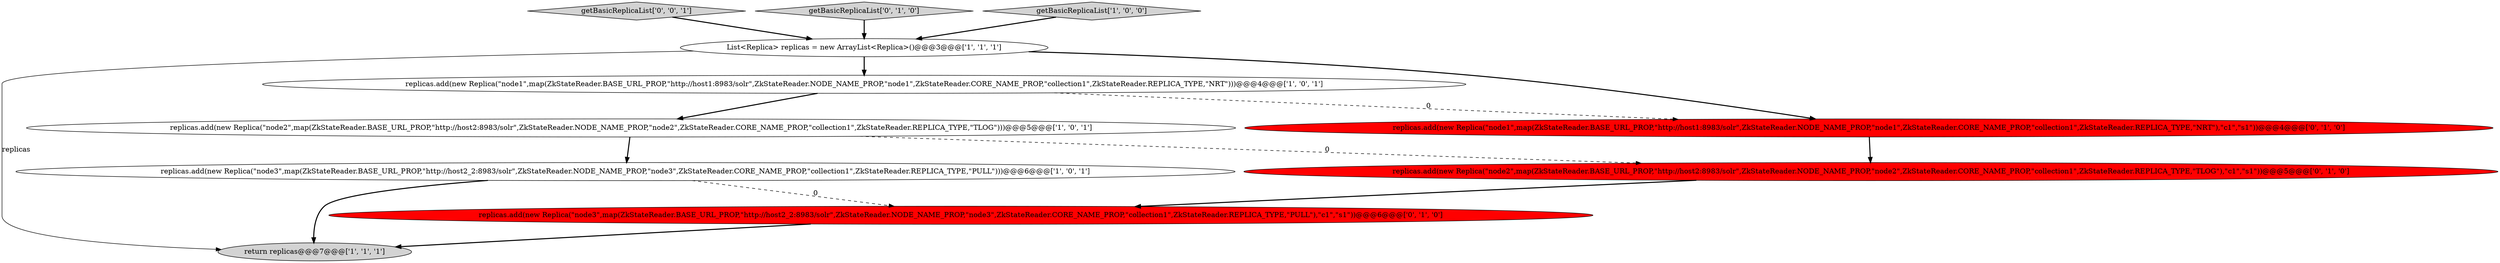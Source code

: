 digraph {
8 [style = filled, label = "replicas.add(new Replica(\"node3\",map(ZkStateReader.BASE_URL_PROP,\"http://host2_2:8983/solr\",ZkStateReader.NODE_NAME_PROP,\"node3\",ZkStateReader.CORE_NAME_PROP,\"collection1\",ZkStateReader.REPLICA_TYPE,\"PULL\"),\"c1\",\"s1\"))@@@6@@@['0', '1', '0']", fillcolor = red, shape = ellipse image = "AAA1AAABBB2BBB"];
1 [style = filled, label = "List<Replica> replicas = new ArrayList<Replica>()@@@3@@@['1', '1', '1']", fillcolor = white, shape = ellipse image = "AAA0AAABBB1BBB"];
5 [style = filled, label = "replicas.add(new Replica(\"node2\",map(ZkStateReader.BASE_URL_PROP,\"http://host2:8983/solr\",ZkStateReader.NODE_NAME_PROP,\"node2\",ZkStateReader.CORE_NAME_PROP,\"collection1\",ZkStateReader.REPLICA_TYPE,\"TLOG\")))@@@5@@@['1', '0', '1']", fillcolor = white, shape = ellipse image = "AAA0AAABBB1BBB"];
4 [style = filled, label = "return replicas@@@7@@@['1', '1', '1']", fillcolor = lightgray, shape = ellipse image = "AAA0AAABBB1BBB"];
2 [style = filled, label = "replicas.add(new Replica(\"node1\",map(ZkStateReader.BASE_URL_PROP,\"http://host1:8983/solr\",ZkStateReader.NODE_NAME_PROP,\"node1\",ZkStateReader.CORE_NAME_PROP,\"collection1\",ZkStateReader.REPLICA_TYPE,\"NRT\")))@@@4@@@['1', '0', '1']", fillcolor = white, shape = ellipse image = "AAA0AAABBB1BBB"];
3 [style = filled, label = "replicas.add(new Replica(\"node3\",map(ZkStateReader.BASE_URL_PROP,\"http://host2_2:8983/solr\",ZkStateReader.NODE_NAME_PROP,\"node3\",ZkStateReader.CORE_NAME_PROP,\"collection1\",ZkStateReader.REPLICA_TYPE,\"PULL\")))@@@6@@@['1', '0', '1']", fillcolor = white, shape = ellipse image = "AAA0AAABBB1BBB"];
7 [style = filled, label = "replicas.add(new Replica(\"node1\",map(ZkStateReader.BASE_URL_PROP,\"http://host1:8983/solr\",ZkStateReader.NODE_NAME_PROP,\"node1\",ZkStateReader.CORE_NAME_PROP,\"collection1\",ZkStateReader.REPLICA_TYPE,\"NRT\"),\"c1\",\"s1\"))@@@4@@@['0', '1', '0']", fillcolor = red, shape = ellipse image = "AAA1AAABBB2BBB"];
10 [style = filled, label = "getBasicReplicaList['0', '0', '1']", fillcolor = lightgray, shape = diamond image = "AAA0AAABBB3BBB"];
6 [style = filled, label = "getBasicReplicaList['0', '1', '0']", fillcolor = lightgray, shape = diamond image = "AAA0AAABBB2BBB"];
0 [style = filled, label = "getBasicReplicaList['1', '0', '0']", fillcolor = lightgray, shape = diamond image = "AAA0AAABBB1BBB"];
9 [style = filled, label = "replicas.add(new Replica(\"node2\",map(ZkStateReader.BASE_URL_PROP,\"http://host2:8983/solr\",ZkStateReader.NODE_NAME_PROP,\"node2\",ZkStateReader.CORE_NAME_PROP,\"collection1\",ZkStateReader.REPLICA_TYPE,\"TLOG\"),\"c1\",\"s1\"))@@@5@@@['0', '1', '0']", fillcolor = red, shape = ellipse image = "AAA1AAABBB2BBB"];
5->3 [style = bold, label=""];
7->9 [style = bold, label=""];
6->1 [style = bold, label=""];
1->4 [style = solid, label="replicas"];
5->9 [style = dashed, label="0"];
3->8 [style = dashed, label="0"];
1->2 [style = bold, label=""];
8->4 [style = bold, label=""];
10->1 [style = bold, label=""];
9->8 [style = bold, label=""];
2->7 [style = dashed, label="0"];
3->4 [style = bold, label=""];
0->1 [style = bold, label=""];
1->7 [style = bold, label=""];
2->5 [style = bold, label=""];
}
